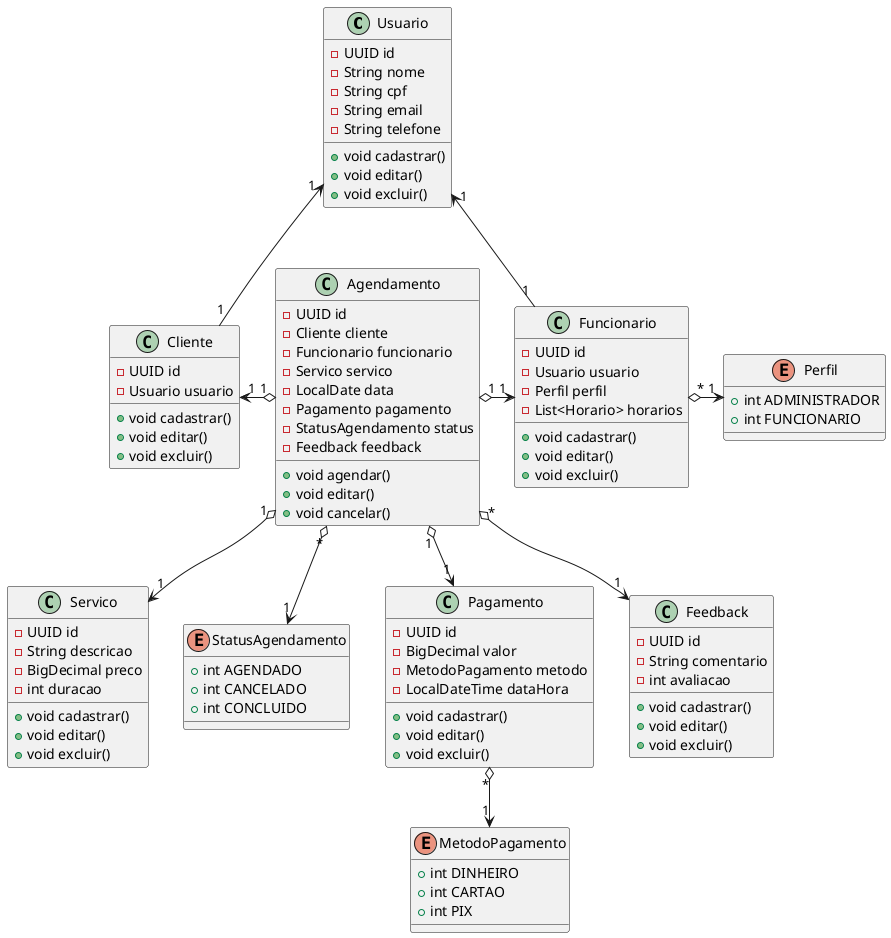 @startuml

class Usuario {
    - UUID id
    - String nome
    - String cpf
    - String email
    - String telefone
    + void cadastrar()
    + void editar()
    + void excluir()
}

class Cliente {
    - UUID id
    - Usuario usuario
    + void cadastrar()
    + void editar()
    + void excluir()
}

class Servico {
    - UUID id
    - String descricao
    - BigDecimal preco
    - int duracao
    + void cadastrar()
    + void editar()
    + void excluir()
}

class Agendamento {
    - UUID id
    - Cliente cliente
    - Funcionario funcionario
    - Servico servico
    - LocalDate data
    - Pagamento pagamento
    - StatusAgendamento status
    - Feedback feedback
    + void agendar()
    + void editar()
    + void cancelar()
}

enum StatusAgendamento {
    + int AGENDADO
    + int CANCELADO
    + int CONCLUIDO
}

class Funcionario {
    - UUID id
    - Usuario usuario
    - Perfil perfil
    - List<Horario> horarios
    + void cadastrar()
    + void editar()
    + void excluir()
}

enum Perfil {
    + int ADMINISTRADOR
    + int FUNCIONARIO
}

class Pagamento {
    - UUID id
    - BigDecimal valor
    - MetodoPagamento metodo
    - LocalDateTime dataHora
    + void cadastrar()
    + void editar()
    + void excluir()
}

enum MetodoPagamento {
    + int DINHEIRO
    + int CARTAO
    + int PIX
}

class Feedback {
    - UUID id
    - String comentario
    - int avaliacao
    + void cadastrar()
    + void editar()
    + void excluir()
}

Cliente "1" -up-> "1" Usuario

Funcionario "1" -up-> "1" Usuario
Funcionario "*" o-> "1" Perfil

Agendamento "1" o-left-> "1" Cliente
Agendamento "1" o-> "1" Funcionario
Agendamento "1" o-down-> "1" Servico
Agendamento "1" o-down-> "1" Pagamento
Agendamento "*" o-down-> "1" StatusAgendamento
Agendamento "*" o-down-> "1" Feedback

Pagamento "*" o-down-> "1" MetodoPagamento

@enduml
